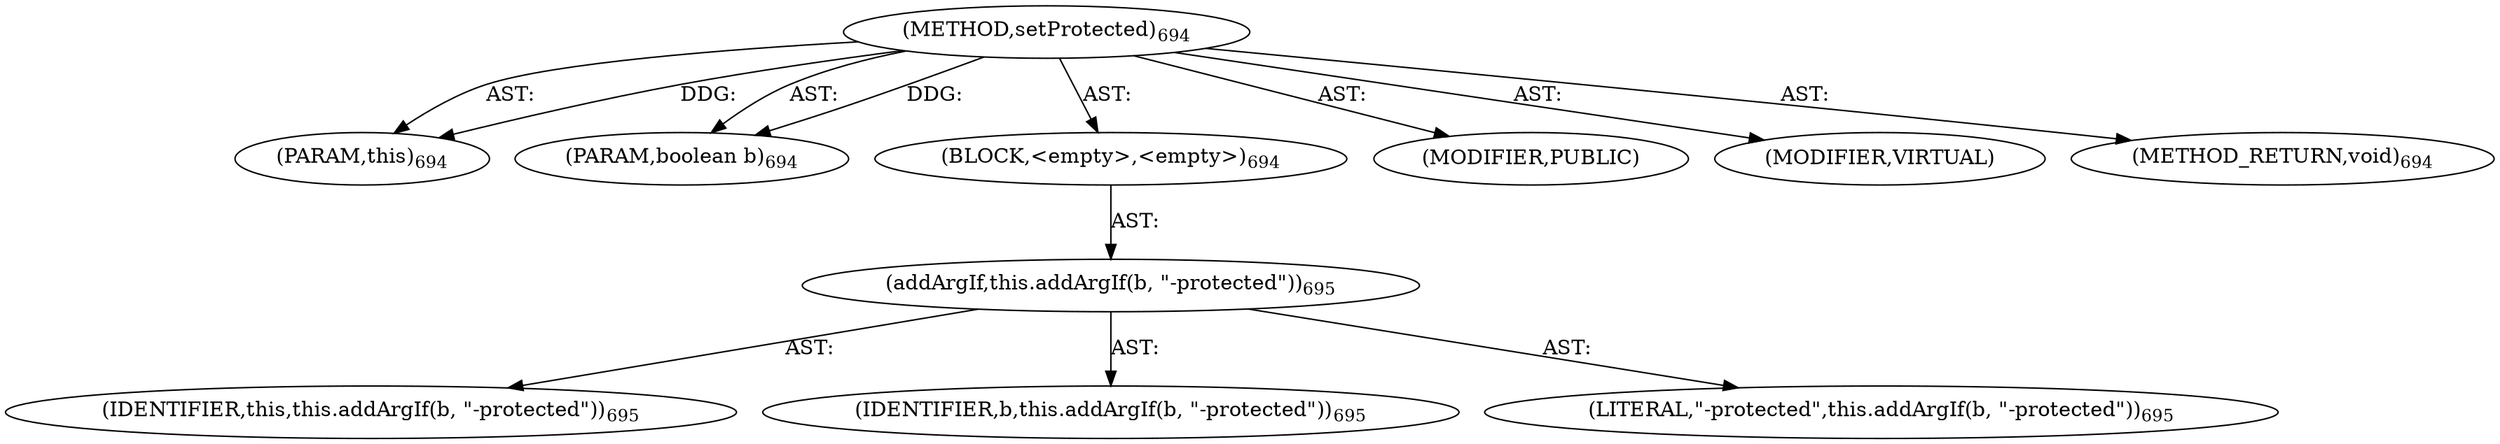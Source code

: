 digraph "setProtected" {  
"111669149744" [label = <(METHOD,setProtected)<SUB>694</SUB>> ]
"115964117014" [label = <(PARAM,this)<SUB>694</SUB>> ]
"115964117129" [label = <(PARAM,boolean b)<SUB>694</SUB>> ]
"25769803842" [label = <(BLOCK,&lt;empty&gt;,&lt;empty&gt;)<SUB>694</SUB>> ]
"30064771261" [label = <(addArgIf,this.addArgIf(b, &quot;-protected&quot;))<SUB>695</SUB>> ]
"68719476761" [label = <(IDENTIFIER,this,this.addArgIf(b, &quot;-protected&quot;))<SUB>695</SUB>> ]
"68719476973" [label = <(IDENTIFIER,b,this.addArgIf(b, &quot;-protected&quot;))<SUB>695</SUB>> ]
"90194313237" [label = <(LITERAL,&quot;-protected&quot;,this.addArgIf(b, &quot;-protected&quot;))<SUB>695</SUB>> ]
"133143986321" [label = <(MODIFIER,PUBLIC)> ]
"133143986322" [label = <(MODIFIER,VIRTUAL)> ]
"128849018928" [label = <(METHOD_RETURN,void)<SUB>694</SUB>> ]
  "111669149744" -> "115964117014"  [ label = "AST: "] 
  "111669149744" -> "115964117129"  [ label = "AST: "] 
  "111669149744" -> "25769803842"  [ label = "AST: "] 
  "111669149744" -> "133143986321"  [ label = "AST: "] 
  "111669149744" -> "133143986322"  [ label = "AST: "] 
  "111669149744" -> "128849018928"  [ label = "AST: "] 
  "25769803842" -> "30064771261"  [ label = "AST: "] 
  "30064771261" -> "68719476761"  [ label = "AST: "] 
  "30064771261" -> "68719476973"  [ label = "AST: "] 
  "30064771261" -> "90194313237"  [ label = "AST: "] 
  "111669149744" -> "115964117014"  [ label = "DDG: "] 
  "111669149744" -> "115964117129"  [ label = "DDG: "] 
}
